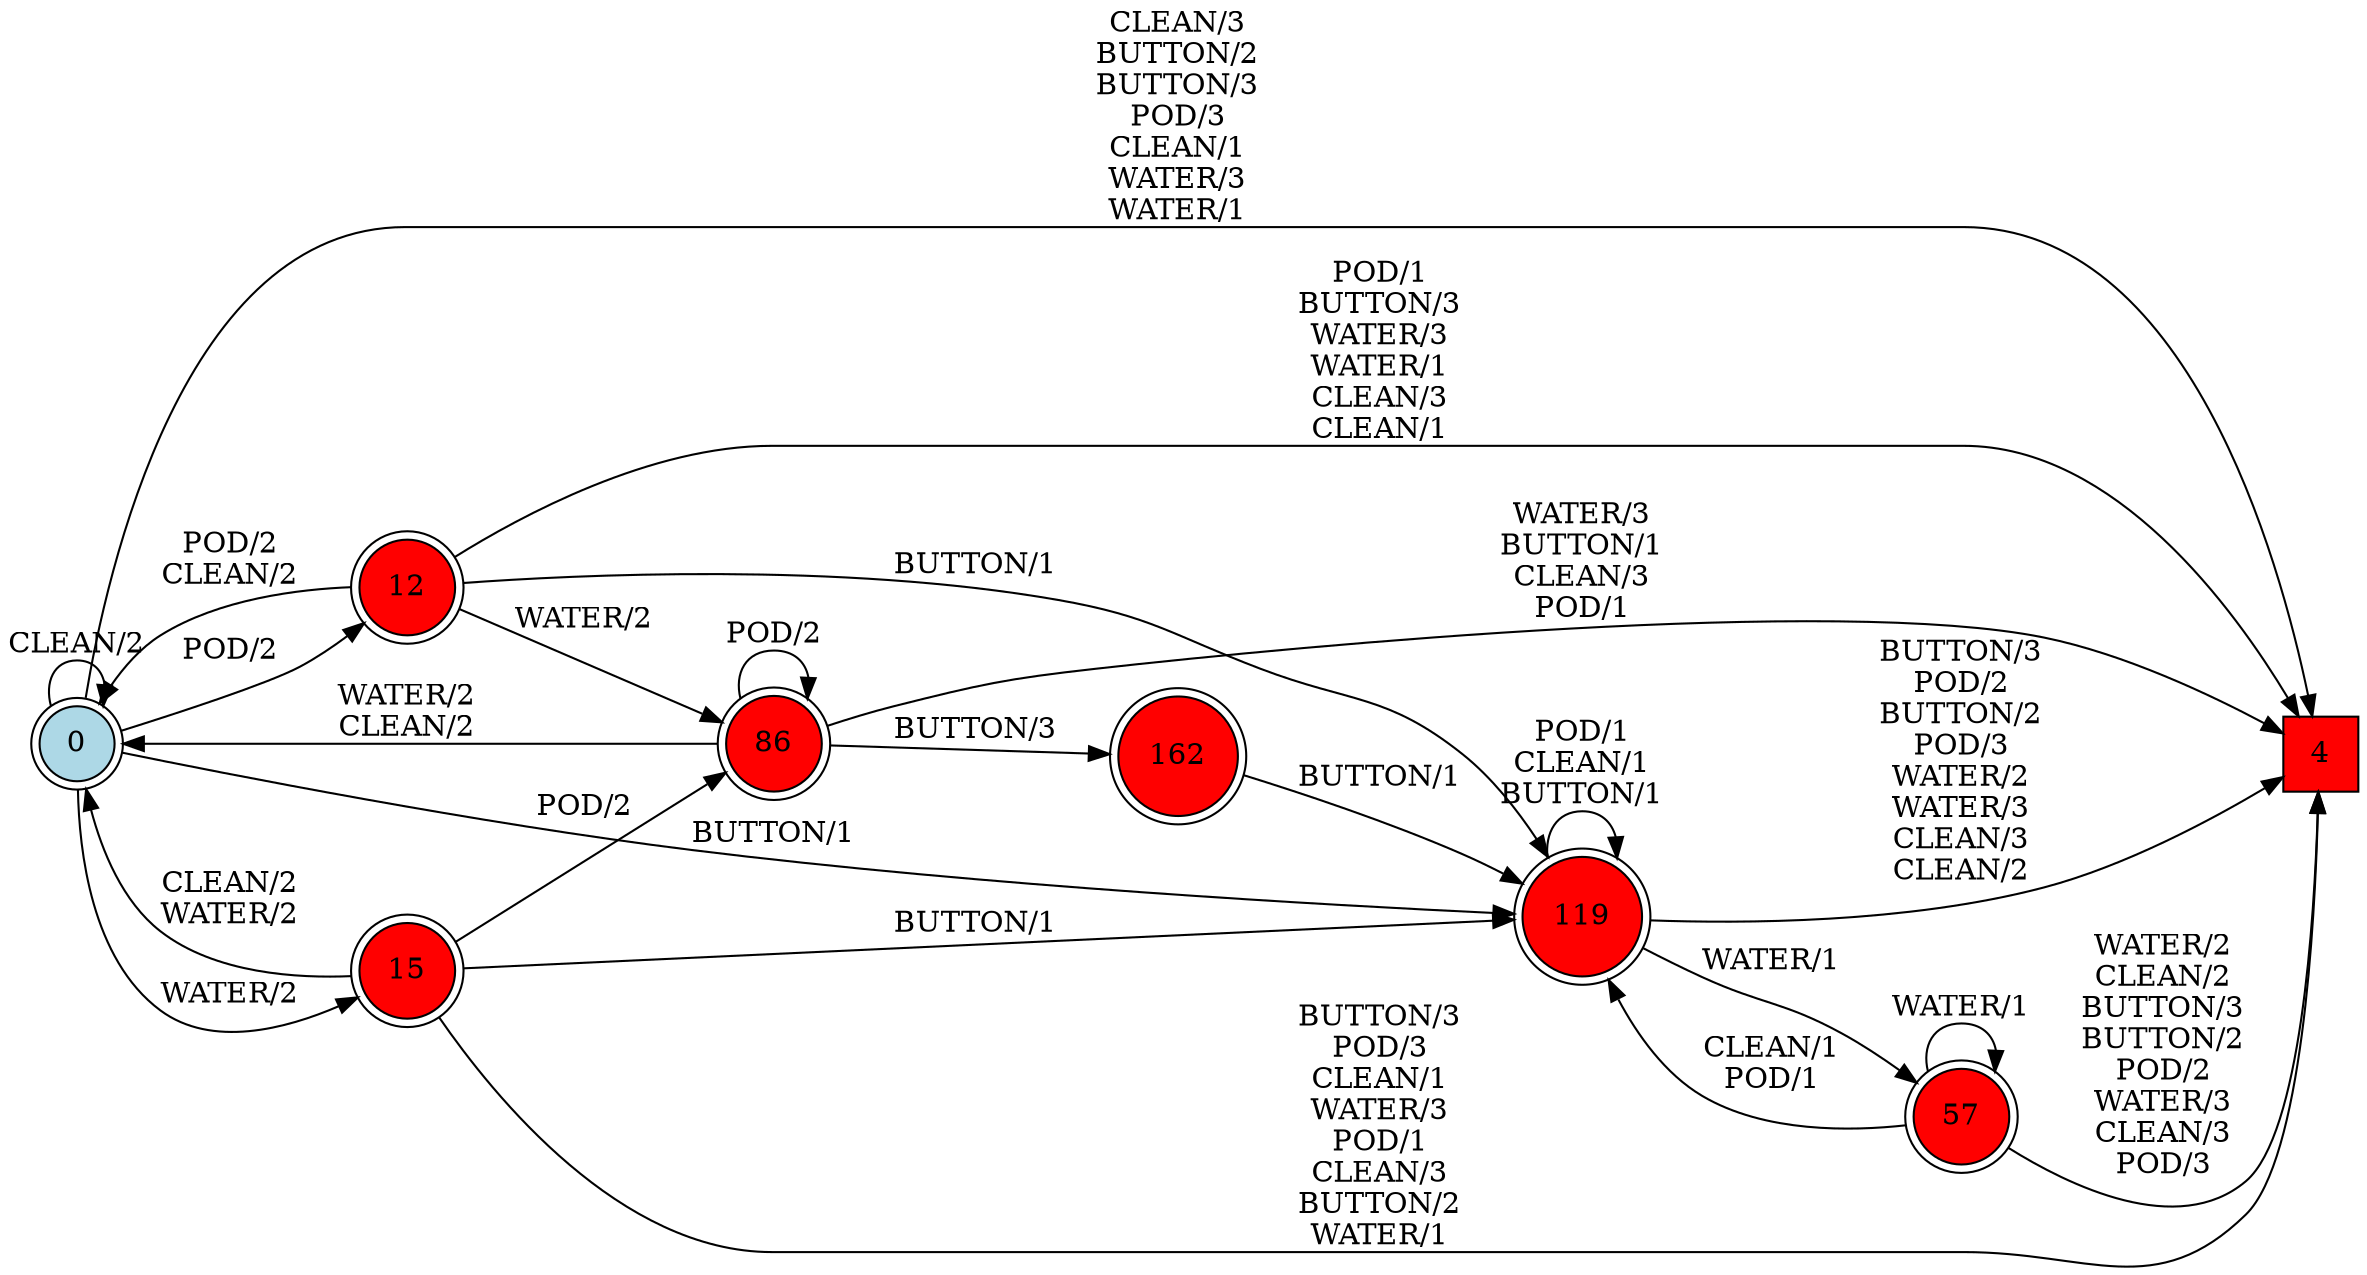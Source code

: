 digraph G {
  rankdir=LR;
  node [shape=circle, style=filled, fillcolor=white];
  "0" [isInitial=True, fillcolor=lightblue, shape=doublecircle];
  "4" [fillcolor=red, shape=square];
  "12" [fillcolor=red, shape=doublecircle];
  "15" [fillcolor=red, shape=doublecircle];
  "57" [fillcolor=red, shape=doublecircle];
  "86" [fillcolor=red, shape=doublecircle];
  "119" [fillcolor=red, shape=doublecircle];
  "162" [fillcolor=red, shape=doublecircle];
  "0" -> "12" [label="POD/2"];
  "0" -> "15" [label="WATER/2"];
  "0" -> "4" [label="CLEAN/3\nBUTTON/2\nBUTTON/3\nPOD/3\nCLEAN/1\nWATER/3\nWATER/1"];
  "0" -> "0" [label="CLEAN/2"];
  "0" -> "119" [label="BUTTON/1"];
  "12" -> "86" [label="WATER/2"];
  "12" -> "4" [label="POD/1\nBUTTON/3\nWATER/3\nWATER/1\nCLEAN/3\nCLEAN/1"];
  "12" -> "0" [label="POD/2\nCLEAN/2"];
  "12" -> "119" [label="BUTTON/1"];
  "15" -> "4" [label="BUTTON/3\nPOD/3\nCLEAN/1\nWATER/3\nPOD/1\nCLEAN/3\nBUTTON/2\nWATER/1"];
  "15" -> "0" [label="CLEAN/2\nWATER/2"];
  "15" -> "86" [label="POD/2"];
  "15" -> "119" [label="BUTTON/1"];
  "57" -> "4" [label="WATER/2\nCLEAN/2\nBUTTON/3\nBUTTON/2\nPOD/2\nWATER/3\nCLEAN/3\nPOD/3"];
  "57" -> "119" [label="CLEAN/1\nPOD/1"];
  "57" -> "57" [label="WATER/1"];
  "86" -> "162" [label="BUTTON/3"];
  "86" -> "4" [label="WATER/3\nBUTTON/1\nCLEAN/3\nPOD/1"];
  "86" -> "86" [label="POD/2"];
  "86" -> "0" [label="WATER/2\nCLEAN/2"];
  "119" -> "4" [label="BUTTON/3\nPOD/2\nBUTTON/2\nPOD/3\nWATER/2\nWATER/3\nCLEAN/3\nCLEAN/2"];
  "119" -> "119" [label="POD/1\nCLEAN/1\nBUTTON/1"];
  "119" -> "57" [label="WATER/1"];
  "162" -> "119" [label="BUTTON/1"];
}